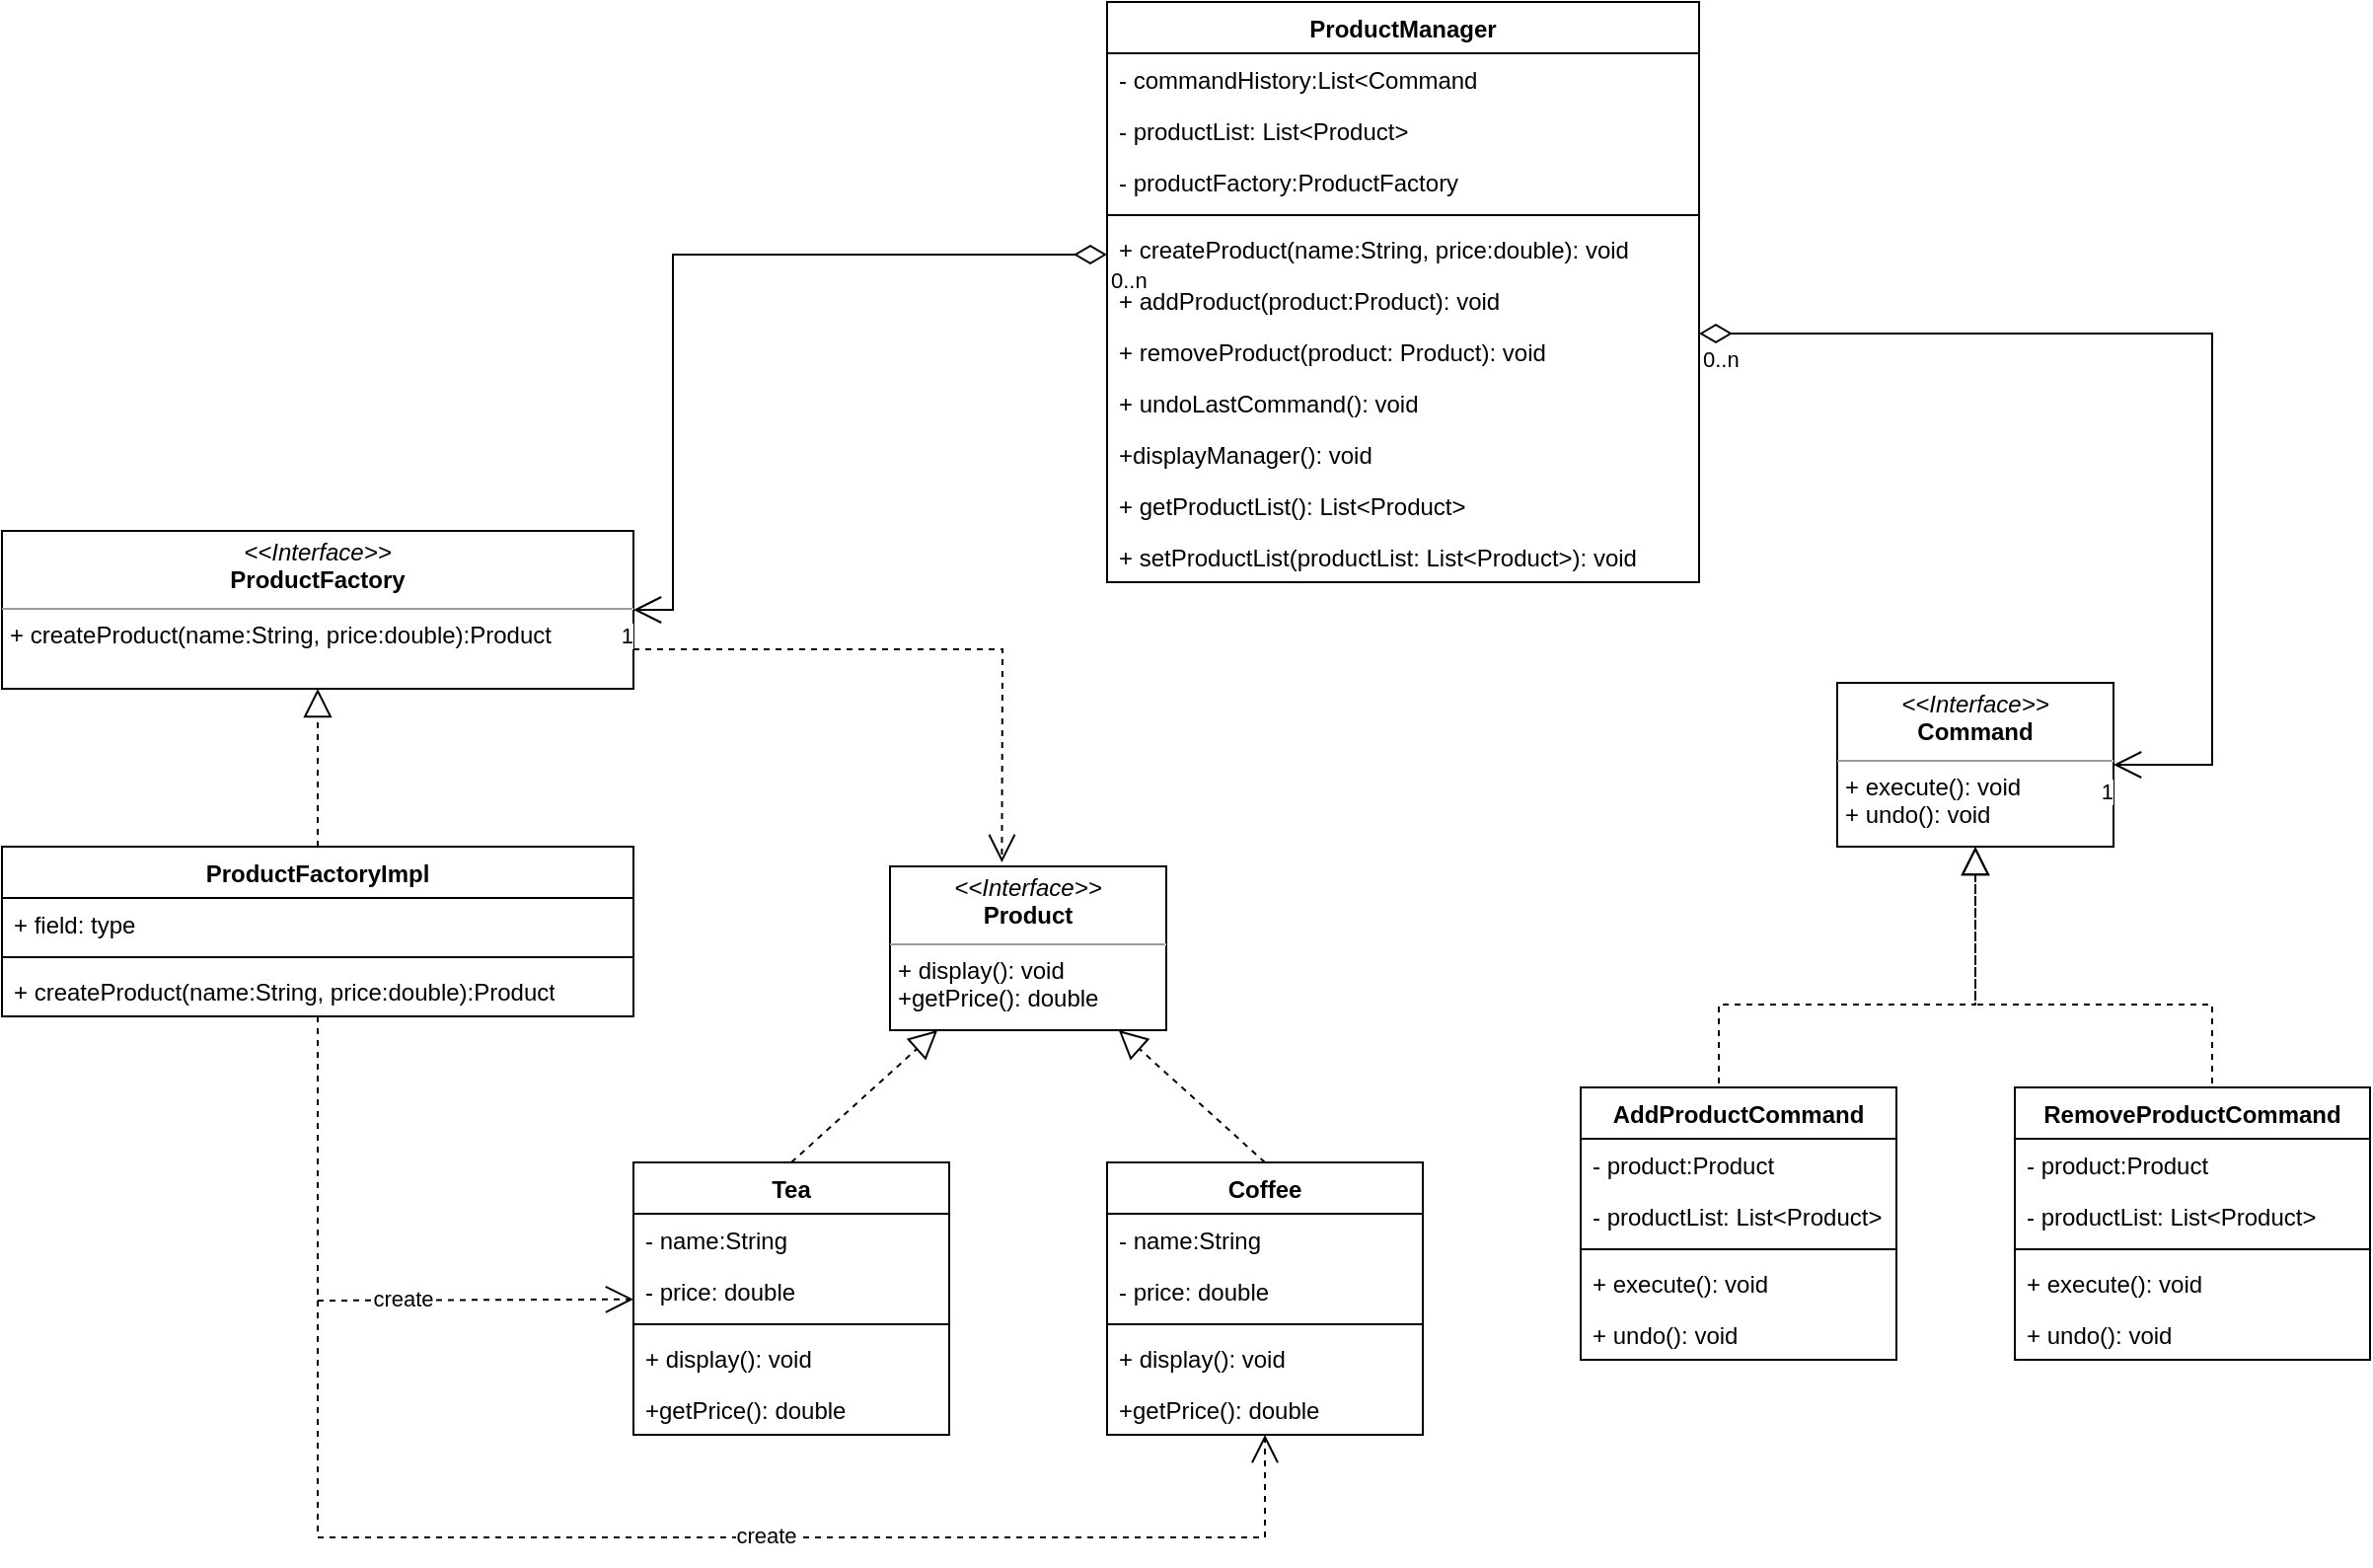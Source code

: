 <mxfile version="21.1.4" type="device" pages="2">
  <diagram name="QuanLySanPham" id="BBWXaiSNDoYRg9TJ9k4r">
    <mxGraphModel dx="1290" dy="1742" grid="1" gridSize="10" guides="1" tooltips="1" connect="1" arrows="1" fold="1" page="1" pageScale="1" pageWidth="827" pageHeight="1169" math="0" shadow="0">
      <root>
        <mxCell id="0" />
        <mxCell id="1" parent="0" />
        <mxCell id="Qg31qE5kq6Prw8yDMMe9-1" value="&lt;p style=&quot;margin:0px;margin-top:4px;text-align:center;&quot;&gt;&lt;i&gt;&amp;lt;&amp;lt;Interface&amp;gt;&amp;gt;&lt;/i&gt;&lt;br&gt;&lt;b&gt;ProductFactory&lt;/b&gt;&lt;/p&gt;&lt;hr size=&quot;1&quot;&gt;&lt;p style=&quot;margin:0px;margin-left:4px;&quot;&gt;+ createProduct(name:String, price:double):Product&lt;/p&gt;" style="verticalAlign=top;align=left;overflow=fill;fontSize=12;fontFamily=Helvetica;html=1;whiteSpace=wrap;" parent="1" vertex="1">
          <mxGeometry x="80" y="40" width="320" height="80" as="geometry" />
        </mxCell>
        <mxCell id="Qg31qE5kq6Prw8yDMMe9-2" value="ProductFactoryImpl" style="swimlane;fontStyle=1;align=center;verticalAlign=top;childLayout=stackLayout;horizontal=1;startSize=26;horizontalStack=0;resizeParent=1;resizeParentMax=0;resizeLast=0;collapsible=1;marginBottom=0;whiteSpace=wrap;html=1;" parent="1" vertex="1">
          <mxGeometry x="80" y="200" width="320" height="86" as="geometry" />
        </mxCell>
        <mxCell id="22c4XB-BZXuT_4FIts5C-12" value="" style="endArrow=block;dashed=1;endFill=0;endSize=12;html=1;rounded=0;" parent="Qg31qE5kq6Prw8yDMMe9-2" target="Qg31qE5kq6Prw8yDMMe9-1" edge="1">
          <mxGeometry width="160" relative="1" as="geometry">
            <mxPoint x="160" as="sourcePoint" />
            <mxPoint x="310" as="targetPoint" />
          </mxGeometry>
        </mxCell>
        <mxCell id="Qg31qE5kq6Prw8yDMMe9-3" value="+ field: type" style="text;strokeColor=none;fillColor=none;align=left;verticalAlign=top;spacingLeft=4;spacingRight=4;overflow=hidden;rotatable=0;points=[[0,0.5],[1,0.5]];portConstraint=eastwest;whiteSpace=wrap;html=1;" parent="Qg31qE5kq6Prw8yDMMe9-2" vertex="1">
          <mxGeometry y="26" width="320" height="26" as="geometry" />
        </mxCell>
        <mxCell id="Qg31qE5kq6Prw8yDMMe9-4" value="" style="line;strokeWidth=1;fillColor=none;align=left;verticalAlign=middle;spacingTop=-1;spacingLeft=3;spacingRight=3;rotatable=0;labelPosition=right;points=[];portConstraint=eastwest;strokeColor=inherit;" parent="Qg31qE5kq6Prw8yDMMe9-2" vertex="1">
          <mxGeometry y="52" width="320" height="8" as="geometry" />
        </mxCell>
        <mxCell id="Qg31qE5kq6Prw8yDMMe9-5" value="+ createProduct(name:String, price:double):Product" style="text;strokeColor=none;fillColor=none;align=left;verticalAlign=top;spacingLeft=4;spacingRight=4;overflow=hidden;rotatable=0;points=[[0,0.5],[1,0.5]];portConstraint=eastwest;whiteSpace=wrap;html=1;" parent="Qg31qE5kq6Prw8yDMMe9-2" vertex="1">
          <mxGeometry y="60" width="320" height="26" as="geometry" />
        </mxCell>
        <mxCell id="Qg31qE5kq6Prw8yDMMe9-6" value="&lt;p style=&quot;margin:0px;margin-top:4px;text-align:center;&quot;&gt;&lt;i&gt;&amp;lt;&amp;lt;Interface&amp;gt;&amp;gt;&lt;/i&gt;&lt;br&gt;&lt;b&gt;Product&lt;/b&gt;&lt;/p&gt;&lt;hr size=&quot;1&quot;&gt;&lt;p style=&quot;margin:0px;margin-left:4px;&quot;&gt;+ display(): void&lt;/p&gt;&lt;p style=&quot;margin:0px;margin-left:4px;&quot;&gt;+getPrice(): double&lt;/p&gt;" style="verticalAlign=top;align=left;overflow=fill;fontSize=12;fontFamily=Helvetica;html=1;whiteSpace=wrap;" parent="1" vertex="1">
          <mxGeometry x="530" y="210" width="140" height="83" as="geometry" />
        </mxCell>
        <mxCell id="Qg31qE5kq6Prw8yDMMe9-7" value="Tea" style="swimlane;fontStyle=1;align=center;verticalAlign=top;childLayout=stackLayout;horizontal=1;startSize=26;horizontalStack=0;resizeParent=1;resizeParentMax=0;resizeLast=0;collapsible=1;marginBottom=0;whiteSpace=wrap;html=1;" parent="1" vertex="1">
          <mxGeometry x="400" y="360" width="160" height="138" as="geometry" />
        </mxCell>
        <mxCell id="22c4XB-BZXuT_4FIts5C-10" value="" style="endArrow=block;dashed=1;endFill=0;endSize=12;html=1;rounded=0;" parent="Qg31qE5kq6Prw8yDMMe9-7" target="Qg31qE5kq6Prw8yDMMe9-6" edge="1">
          <mxGeometry width="160" relative="1" as="geometry">
            <mxPoint x="80" as="sourcePoint" />
            <mxPoint x="240" as="targetPoint" />
          </mxGeometry>
        </mxCell>
        <mxCell id="Qg31qE5kq6Prw8yDMMe9-8" value="- name:String" style="text;strokeColor=none;fillColor=none;align=left;verticalAlign=top;spacingLeft=4;spacingRight=4;overflow=hidden;rotatable=0;points=[[0,0.5],[1,0.5]];portConstraint=eastwest;whiteSpace=wrap;html=1;" parent="Qg31qE5kq6Prw8yDMMe9-7" vertex="1">
          <mxGeometry y="26" width="160" height="26" as="geometry" />
        </mxCell>
        <mxCell id="Qg31qE5kq6Prw8yDMMe9-11" value="- price: double" style="text;strokeColor=none;fillColor=none;align=left;verticalAlign=top;spacingLeft=4;spacingRight=4;overflow=hidden;rotatable=0;points=[[0,0.5],[1,0.5]];portConstraint=eastwest;whiteSpace=wrap;html=1;" parent="Qg31qE5kq6Prw8yDMMe9-7" vertex="1">
          <mxGeometry y="52" width="160" height="26" as="geometry" />
        </mxCell>
        <mxCell id="Qg31qE5kq6Prw8yDMMe9-9" value="" style="line;strokeWidth=1;fillColor=none;align=left;verticalAlign=middle;spacingTop=-1;spacingLeft=3;spacingRight=3;rotatable=0;labelPosition=right;points=[];portConstraint=eastwest;strokeColor=inherit;" parent="Qg31qE5kq6Prw8yDMMe9-7" vertex="1">
          <mxGeometry y="78" width="160" height="8" as="geometry" />
        </mxCell>
        <mxCell id="Qg31qE5kq6Prw8yDMMe9-10" value="+ display(): void" style="text;strokeColor=none;fillColor=none;align=left;verticalAlign=top;spacingLeft=4;spacingRight=4;overflow=hidden;rotatable=0;points=[[0,0.5],[1,0.5]];portConstraint=eastwest;whiteSpace=wrap;html=1;" parent="Qg31qE5kq6Prw8yDMMe9-7" vertex="1">
          <mxGeometry y="86" width="160" height="26" as="geometry" />
        </mxCell>
        <mxCell id="Qg31qE5kq6Prw8yDMMe9-12" value="+getPrice(): double" style="text;strokeColor=none;fillColor=none;align=left;verticalAlign=top;spacingLeft=4;spacingRight=4;overflow=hidden;rotatable=0;points=[[0,0.5],[1,0.5]];portConstraint=eastwest;whiteSpace=wrap;html=1;" parent="Qg31qE5kq6Prw8yDMMe9-7" vertex="1">
          <mxGeometry y="112" width="160" height="26" as="geometry" />
        </mxCell>
        <mxCell id="Qg31qE5kq6Prw8yDMMe9-13" value="Coffee" style="swimlane;fontStyle=1;align=center;verticalAlign=top;childLayout=stackLayout;horizontal=1;startSize=26;horizontalStack=0;resizeParent=1;resizeParentMax=0;resizeLast=0;collapsible=1;marginBottom=0;whiteSpace=wrap;html=1;" parent="1" vertex="1">
          <mxGeometry x="640" y="360" width="160" height="138" as="geometry" />
        </mxCell>
        <mxCell id="22c4XB-BZXuT_4FIts5C-11" value="" style="endArrow=block;dashed=1;endFill=0;endSize=12;html=1;rounded=0;" parent="Qg31qE5kq6Prw8yDMMe9-13" target="Qg31qE5kq6Prw8yDMMe9-6" edge="1">
          <mxGeometry width="160" relative="1" as="geometry">
            <mxPoint x="80" as="sourcePoint" />
            <mxPoint x="240" as="targetPoint" />
          </mxGeometry>
        </mxCell>
        <mxCell id="Qg31qE5kq6Prw8yDMMe9-14" value="- name:String" style="text;strokeColor=none;fillColor=none;align=left;verticalAlign=top;spacingLeft=4;spacingRight=4;overflow=hidden;rotatable=0;points=[[0,0.5],[1,0.5]];portConstraint=eastwest;whiteSpace=wrap;html=1;" parent="Qg31qE5kq6Prw8yDMMe9-13" vertex="1">
          <mxGeometry y="26" width="160" height="26" as="geometry" />
        </mxCell>
        <mxCell id="Qg31qE5kq6Prw8yDMMe9-15" value="- price: double" style="text;strokeColor=none;fillColor=none;align=left;verticalAlign=top;spacingLeft=4;spacingRight=4;overflow=hidden;rotatable=0;points=[[0,0.5],[1,0.5]];portConstraint=eastwest;whiteSpace=wrap;html=1;" parent="Qg31qE5kq6Prw8yDMMe9-13" vertex="1">
          <mxGeometry y="52" width="160" height="26" as="geometry" />
        </mxCell>
        <mxCell id="Qg31qE5kq6Prw8yDMMe9-16" value="" style="line;strokeWidth=1;fillColor=none;align=left;verticalAlign=middle;spacingTop=-1;spacingLeft=3;spacingRight=3;rotatable=0;labelPosition=right;points=[];portConstraint=eastwest;strokeColor=inherit;" parent="Qg31qE5kq6Prw8yDMMe9-13" vertex="1">
          <mxGeometry y="78" width="160" height="8" as="geometry" />
        </mxCell>
        <mxCell id="Qg31qE5kq6Prw8yDMMe9-17" value="+ display(): void" style="text;strokeColor=none;fillColor=none;align=left;verticalAlign=top;spacingLeft=4;spacingRight=4;overflow=hidden;rotatable=0;points=[[0,0.5],[1,0.5]];portConstraint=eastwest;whiteSpace=wrap;html=1;" parent="Qg31qE5kq6Prw8yDMMe9-13" vertex="1">
          <mxGeometry y="86" width="160" height="26" as="geometry" />
        </mxCell>
        <mxCell id="Qg31qE5kq6Prw8yDMMe9-18" value="+getPrice(): double" style="text;strokeColor=none;fillColor=none;align=left;verticalAlign=top;spacingLeft=4;spacingRight=4;overflow=hidden;rotatable=0;points=[[0,0.5],[1,0.5]];portConstraint=eastwest;whiteSpace=wrap;html=1;" parent="Qg31qE5kq6Prw8yDMMe9-13" vertex="1">
          <mxGeometry y="112" width="160" height="26" as="geometry" />
        </mxCell>
        <mxCell id="Qg31qE5kq6Prw8yDMMe9-19" value="&lt;p style=&quot;margin:0px;margin-top:4px;text-align:center;&quot;&gt;&lt;i&gt;&amp;lt;&amp;lt;Interface&amp;gt;&amp;gt;&lt;/i&gt;&lt;br&gt;&lt;b&gt;Command&lt;/b&gt;&lt;/p&gt;&lt;hr size=&quot;1&quot;&gt;&lt;p style=&quot;margin:0px;margin-left:4px;&quot;&gt;+ execute(): void&lt;/p&gt;&lt;p style=&quot;margin:0px;margin-left:4px;&quot;&gt;+ undo(): void&lt;/p&gt;" style="verticalAlign=top;align=left;overflow=fill;fontSize=12;fontFamily=Helvetica;html=1;whiteSpace=wrap;" parent="1" vertex="1">
          <mxGeometry x="1010" y="117" width="140" height="83" as="geometry" />
        </mxCell>
        <mxCell id="Qg31qE5kq6Prw8yDMMe9-20" value="AddProductCommand" style="swimlane;fontStyle=1;align=center;verticalAlign=top;childLayout=stackLayout;horizontal=1;startSize=26;horizontalStack=0;resizeParent=1;resizeParentMax=0;resizeLast=0;collapsible=1;marginBottom=0;whiteSpace=wrap;html=1;" parent="1" vertex="1">
          <mxGeometry x="880" y="322" width="160" height="138" as="geometry" />
        </mxCell>
        <mxCell id="Qg31qE5kq6Prw8yDMMe9-21" value="- product:Product" style="text;strokeColor=none;fillColor=none;align=left;verticalAlign=top;spacingLeft=4;spacingRight=4;overflow=hidden;rotatable=0;points=[[0,0.5],[1,0.5]];portConstraint=eastwest;whiteSpace=wrap;html=1;" parent="Qg31qE5kq6Prw8yDMMe9-20" vertex="1">
          <mxGeometry y="26" width="160" height="26" as="geometry" />
        </mxCell>
        <mxCell id="Qg31qE5kq6Prw8yDMMe9-26" value="- productList: List&amp;lt;Product&amp;gt;" style="text;strokeColor=none;fillColor=none;align=left;verticalAlign=top;spacingLeft=4;spacingRight=4;overflow=hidden;rotatable=0;points=[[0,0.5],[1,0.5]];portConstraint=eastwest;whiteSpace=wrap;html=1;" parent="Qg31qE5kq6Prw8yDMMe9-20" vertex="1">
          <mxGeometry y="52" width="160" height="26" as="geometry" />
        </mxCell>
        <mxCell id="Qg31qE5kq6Prw8yDMMe9-22" value="" style="line;strokeWidth=1;fillColor=none;align=left;verticalAlign=middle;spacingTop=-1;spacingLeft=3;spacingRight=3;rotatable=0;labelPosition=right;points=[];portConstraint=eastwest;strokeColor=inherit;" parent="Qg31qE5kq6Prw8yDMMe9-20" vertex="1">
          <mxGeometry y="78" width="160" height="8" as="geometry" />
        </mxCell>
        <mxCell id="Qg31qE5kq6Prw8yDMMe9-23" value="+ execute(): void" style="text;strokeColor=none;fillColor=none;align=left;verticalAlign=top;spacingLeft=4;spacingRight=4;overflow=hidden;rotatable=0;points=[[0,0.5],[1,0.5]];portConstraint=eastwest;whiteSpace=wrap;html=1;" parent="Qg31qE5kq6Prw8yDMMe9-20" vertex="1">
          <mxGeometry y="86" width="160" height="26" as="geometry" />
        </mxCell>
        <mxCell id="22c4XB-BZXuT_4FIts5C-1" value="+ undo(): void" style="text;strokeColor=none;fillColor=none;align=left;verticalAlign=top;spacingLeft=4;spacingRight=4;overflow=hidden;rotatable=0;points=[[0,0.5],[1,0.5]];portConstraint=eastwest;whiteSpace=wrap;html=1;" parent="Qg31qE5kq6Prw8yDMMe9-20" vertex="1">
          <mxGeometry y="112" width="160" height="26" as="geometry" />
        </mxCell>
        <mxCell id="22c4XB-BZXuT_4FIts5C-2" value="RemoveProductCommand" style="swimlane;fontStyle=1;align=center;verticalAlign=top;childLayout=stackLayout;horizontal=1;startSize=26;horizontalStack=0;resizeParent=1;resizeParentMax=0;resizeLast=0;collapsible=1;marginBottom=0;whiteSpace=wrap;html=1;" parent="1" vertex="1">
          <mxGeometry x="1100" y="322" width="180" height="138" as="geometry" />
        </mxCell>
        <mxCell id="22c4XB-BZXuT_4FIts5C-3" value="- product:Product" style="text;strokeColor=none;fillColor=none;align=left;verticalAlign=top;spacingLeft=4;spacingRight=4;overflow=hidden;rotatable=0;points=[[0,0.5],[1,0.5]];portConstraint=eastwest;whiteSpace=wrap;html=1;" parent="22c4XB-BZXuT_4FIts5C-2" vertex="1">
          <mxGeometry y="26" width="180" height="26" as="geometry" />
        </mxCell>
        <mxCell id="22c4XB-BZXuT_4FIts5C-6" value="- productList: List&amp;lt;Product&amp;gt;" style="text;strokeColor=none;fillColor=none;align=left;verticalAlign=top;spacingLeft=4;spacingRight=4;overflow=hidden;rotatable=0;points=[[0,0.5],[1,0.5]];portConstraint=eastwest;whiteSpace=wrap;html=1;" parent="22c4XB-BZXuT_4FIts5C-2" vertex="1">
          <mxGeometry y="52" width="180" height="26" as="geometry" />
        </mxCell>
        <mxCell id="22c4XB-BZXuT_4FIts5C-4" value="" style="line;strokeWidth=1;fillColor=none;align=left;verticalAlign=middle;spacingTop=-1;spacingLeft=3;spacingRight=3;rotatable=0;labelPosition=right;points=[];portConstraint=eastwest;strokeColor=inherit;" parent="22c4XB-BZXuT_4FIts5C-2" vertex="1">
          <mxGeometry y="78" width="180" height="8" as="geometry" />
        </mxCell>
        <mxCell id="22c4XB-BZXuT_4FIts5C-5" value="+ execute(): void" style="text;strokeColor=none;fillColor=none;align=left;verticalAlign=top;spacingLeft=4;spacingRight=4;overflow=hidden;rotatable=0;points=[[0,0.5],[1,0.5]];portConstraint=eastwest;whiteSpace=wrap;html=1;" parent="22c4XB-BZXuT_4FIts5C-2" vertex="1">
          <mxGeometry y="86" width="180" height="26" as="geometry" />
        </mxCell>
        <mxCell id="22c4XB-BZXuT_4FIts5C-7" value="+ undo(): void" style="text;strokeColor=none;fillColor=none;align=left;verticalAlign=top;spacingLeft=4;spacingRight=4;overflow=hidden;rotatable=0;points=[[0,0.5],[1,0.5]];portConstraint=eastwest;whiteSpace=wrap;html=1;" parent="22c4XB-BZXuT_4FIts5C-2" vertex="1">
          <mxGeometry y="112" width="180" height="26" as="geometry" />
        </mxCell>
        <mxCell id="22c4XB-BZXuT_4FIts5C-9" value="" style="endArrow=block;dashed=1;endFill=0;endSize=12;html=1;rounded=0;" parent="22c4XB-BZXuT_4FIts5C-2" target="Qg31qE5kq6Prw8yDMMe9-19" edge="1">
          <mxGeometry width="160" relative="1" as="geometry">
            <mxPoint x="100" y="-2" as="sourcePoint" />
            <mxPoint x="260" y="-2" as="targetPoint" />
            <Array as="points">
              <mxPoint x="100" y="-42" />
              <mxPoint x="-20" y="-42" />
            </Array>
          </mxGeometry>
        </mxCell>
        <mxCell id="22c4XB-BZXuT_4FIts5C-8" value="" style="endArrow=block;dashed=1;endFill=0;endSize=12;html=1;rounded=0;" parent="1" target="Qg31qE5kq6Prw8yDMMe9-19" edge="1">
          <mxGeometry width="160" relative="1" as="geometry">
            <mxPoint x="950" y="320" as="sourcePoint" />
            <mxPoint x="1110" y="320" as="targetPoint" />
            <Array as="points">
              <mxPoint x="950" y="280" />
              <mxPoint x="1080" y="280" />
            </Array>
          </mxGeometry>
        </mxCell>
        <mxCell id="22c4XB-BZXuT_4FIts5C-14" value="ProductManager" style="swimlane;fontStyle=1;align=center;verticalAlign=top;childLayout=stackLayout;horizontal=1;startSize=26;horizontalStack=0;resizeParent=1;resizeParentMax=0;resizeLast=0;collapsible=1;marginBottom=0;whiteSpace=wrap;html=1;" parent="1" vertex="1">
          <mxGeometry x="640" y="-228" width="300" height="294" as="geometry" />
        </mxCell>
        <mxCell id="22c4XB-BZXuT_4FIts5C-15" value="- commandHistory:List&amp;lt;Command" style="text;strokeColor=none;fillColor=none;align=left;verticalAlign=top;spacingLeft=4;spacingRight=4;overflow=hidden;rotatable=0;points=[[0,0.5],[1,0.5]];portConstraint=eastwest;whiteSpace=wrap;html=1;" parent="22c4XB-BZXuT_4FIts5C-14" vertex="1">
          <mxGeometry y="26" width="300" height="26" as="geometry" />
        </mxCell>
        <mxCell id="22c4XB-BZXuT_4FIts5C-18" value="- productList: List&amp;lt;Product&amp;gt;" style="text;strokeColor=none;fillColor=none;align=left;verticalAlign=top;spacingLeft=4;spacingRight=4;overflow=hidden;rotatable=0;points=[[0,0.5],[1,0.5]];portConstraint=eastwest;whiteSpace=wrap;html=1;" parent="22c4XB-BZXuT_4FIts5C-14" vertex="1">
          <mxGeometry y="52" width="300" height="26" as="geometry" />
        </mxCell>
        <mxCell id="22c4XB-BZXuT_4FIts5C-19" value="- productFactory:ProductFactory" style="text;strokeColor=none;fillColor=none;align=left;verticalAlign=top;spacingLeft=4;spacingRight=4;overflow=hidden;rotatable=0;points=[[0,0.5],[1,0.5]];portConstraint=eastwest;whiteSpace=wrap;html=1;" parent="22c4XB-BZXuT_4FIts5C-14" vertex="1">
          <mxGeometry y="78" width="300" height="26" as="geometry" />
        </mxCell>
        <mxCell id="22c4XB-BZXuT_4FIts5C-16" value="" style="line;strokeWidth=1;fillColor=none;align=left;verticalAlign=middle;spacingTop=-1;spacingLeft=3;spacingRight=3;rotatable=0;labelPosition=right;points=[];portConstraint=eastwest;strokeColor=inherit;" parent="22c4XB-BZXuT_4FIts5C-14" vertex="1">
          <mxGeometry y="104" width="300" height="8" as="geometry" />
        </mxCell>
        <mxCell id="22c4XB-BZXuT_4FIts5C-17" value="+ createProduct(name:String, price:double): void" style="text;strokeColor=none;fillColor=none;align=left;verticalAlign=top;spacingLeft=4;spacingRight=4;overflow=hidden;rotatable=0;points=[[0,0.5],[1,0.5]];portConstraint=eastwest;whiteSpace=wrap;html=1;" parent="22c4XB-BZXuT_4FIts5C-14" vertex="1">
          <mxGeometry y="112" width="300" height="26" as="geometry" />
        </mxCell>
        <mxCell id="22c4XB-BZXuT_4FIts5C-35" value="" style="endArrow=open;html=1;endSize=12;startArrow=diamondThin;startSize=14;startFill=0;edgeStyle=orthogonalEdgeStyle;rounded=0;" parent="22c4XB-BZXuT_4FIts5C-14" target="Qg31qE5kq6Prw8yDMMe9-1" edge="1">
          <mxGeometry relative="1" as="geometry">
            <mxPoint y="128" as="sourcePoint" />
            <mxPoint x="160" y="128" as="targetPoint" />
            <Array as="points">
              <mxPoint x="-220" y="128" />
              <mxPoint x="-220" y="308" />
            </Array>
          </mxGeometry>
        </mxCell>
        <mxCell id="22c4XB-BZXuT_4FIts5C-36" value="0..n" style="edgeLabel;resizable=0;html=1;align=left;verticalAlign=top;" parent="22c4XB-BZXuT_4FIts5C-35" connectable="0" vertex="1">
          <mxGeometry x="-1" relative="1" as="geometry" />
        </mxCell>
        <mxCell id="22c4XB-BZXuT_4FIts5C-37" value="1" style="edgeLabel;resizable=0;html=1;align=right;verticalAlign=top;" parent="22c4XB-BZXuT_4FIts5C-35" connectable="0" vertex="1">
          <mxGeometry x="1" relative="1" as="geometry" />
        </mxCell>
        <mxCell id="22c4XB-BZXuT_4FIts5C-20" value="+ addProduct(product:Product): void" style="text;strokeColor=none;fillColor=none;align=left;verticalAlign=top;spacingLeft=4;spacingRight=4;overflow=hidden;rotatable=0;points=[[0,0.5],[1,0.5]];portConstraint=eastwest;whiteSpace=wrap;html=1;" parent="22c4XB-BZXuT_4FIts5C-14" vertex="1">
          <mxGeometry y="138" width="300" height="26" as="geometry" />
        </mxCell>
        <mxCell id="22c4XB-BZXuT_4FIts5C-21" value="+ removeProduct(product: Product): void" style="text;strokeColor=none;fillColor=none;align=left;verticalAlign=top;spacingLeft=4;spacingRight=4;overflow=hidden;rotatable=0;points=[[0,0.5],[1,0.5]];portConstraint=eastwest;whiteSpace=wrap;html=1;" parent="22c4XB-BZXuT_4FIts5C-14" vertex="1">
          <mxGeometry y="164" width="300" height="26" as="geometry" />
        </mxCell>
        <mxCell id="22c4XB-BZXuT_4FIts5C-22" value="+ undoLastCommand(): void" style="text;strokeColor=none;fillColor=none;align=left;verticalAlign=top;spacingLeft=4;spacingRight=4;overflow=hidden;rotatable=0;points=[[0,0.5],[1,0.5]];portConstraint=eastwest;whiteSpace=wrap;html=1;" parent="22c4XB-BZXuT_4FIts5C-14" vertex="1">
          <mxGeometry y="190" width="300" height="26" as="geometry" />
        </mxCell>
        <mxCell id="22c4XB-BZXuT_4FIts5C-23" value="+displayManager(): void" style="text;strokeColor=none;fillColor=none;align=left;verticalAlign=top;spacingLeft=4;spacingRight=4;overflow=hidden;rotatable=0;points=[[0,0.5],[1,0.5]];portConstraint=eastwest;whiteSpace=wrap;html=1;" parent="22c4XB-BZXuT_4FIts5C-14" vertex="1">
          <mxGeometry y="216" width="300" height="26" as="geometry" />
        </mxCell>
        <mxCell id="22c4XB-BZXuT_4FIts5C-24" value="+ getProductList(): List&amp;lt;Product&amp;gt;" style="text;strokeColor=none;fillColor=none;align=left;verticalAlign=top;spacingLeft=4;spacingRight=4;overflow=hidden;rotatable=0;points=[[0,0.5],[1,0.5]];portConstraint=eastwest;whiteSpace=wrap;html=1;" parent="22c4XB-BZXuT_4FIts5C-14" vertex="1">
          <mxGeometry y="242" width="300" height="26" as="geometry" />
        </mxCell>
        <mxCell id="22c4XB-BZXuT_4FIts5C-25" value="+ setProductList(productList: List&amp;lt;Product&amp;gt;): void" style="text;strokeColor=none;fillColor=none;align=left;verticalAlign=top;spacingLeft=4;spacingRight=4;overflow=hidden;rotatable=0;points=[[0,0.5],[1,0.5]];portConstraint=eastwest;whiteSpace=wrap;html=1;" parent="22c4XB-BZXuT_4FIts5C-14" vertex="1">
          <mxGeometry y="268" width="300" height="26" as="geometry" />
        </mxCell>
        <mxCell id="22c4XB-BZXuT_4FIts5C-26" value="create" style="endArrow=open;endSize=12;dashed=1;html=1;rounded=0;" parent="1" source="Qg31qE5kq6Prw8yDMMe9-2" target="Qg31qE5kq6Prw8yDMMe9-7" edge="1">
          <mxGeometry x="0.234" y="1" width="160" relative="1" as="geometry">
            <mxPoint x="400" y="240" as="sourcePoint" />
            <mxPoint x="560" y="240" as="targetPoint" />
            <Array as="points">
              <mxPoint x="240" y="430" />
            </Array>
            <mxPoint as="offset" />
          </mxGeometry>
        </mxCell>
        <mxCell id="22c4XB-BZXuT_4FIts5C-29" value="create" style="endArrow=open;endSize=12;dashed=1;html=1;rounded=0;" parent="1" source="Qg31qE5kq6Prw8yDMMe9-2" target="Qg31qE5kq6Prw8yDMMe9-13" edge="1">
          <mxGeometry x="0.234" y="1" width="160" relative="1" as="geometry">
            <mxPoint x="250" y="296" as="sourcePoint" />
            <mxPoint x="410" y="439" as="targetPoint" />
            <Array as="points">
              <mxPoint x="240" y="550" />
              <mxPoint x="720" y="550" />
            </Array>
            <mxPoint as="offset" />
          </mxGeometry>
        </mxCell>
        <mxCell id="22c4XB-BZXuT_4FIts5C-30" value="" style="endArrow=open;html=1;endSize=12;startArrow=diamondThin;startSize=14;startFill=0;edgeStyle=orthogonalEdgeStyle;rounded=0;entryX=1;entryY=0.5;entryDx=0;entryDy=0;" parent="1" target="Qg31qE5kq6Prw8yDMMe9-19" edge="1">
          <mxGeometry x="0.002" relative="1" as="geometry">
            <mxPoint x="940" y="-60" as="sourcePoint" />
            <mxPoint x="1100" y="-60" as="targetPoint" />
            <Array as="points">
              <mxPoint x="1200" y="-60" />
              <mxPoint x="1200" y="159" />
            </Array>
            <mxPoint as="offset" />
          </mxGeometry>
        </mxCell>
        <mxCell id="22c4XB-BZXuT_4FIts5C-31" value="0..n" style="edgeLabel;resizable=0;html=1;align=left;verticalAlign=top;" parent="22c4XB-BZXuT_4FIts5C-30" connectable="0" vertex="1">
          <mxGeometry x="-1" relative="1" as="geometry" />
        </mxCell>
        <mxCell id="22c4XB-BZXuT_4FIts5C-32" value="1" style="edgeLabel;resizable=0;html=1;align=right;verticalAlign=top;" parent="22c4XB-BZXuT_4FIts5C-30" connectable="0" vertex="1">
          <mxGeometry x="1" relative="1" as="geometry" />
        </mxCell>
        <mxCell id="22c4XB-BZXuT_4FIts5C-39" value="" style="endArrow=open;endSize=12;dashed=1;html=1;rounded=0;entryX=0.405;entryY=-0.024;entryDx=0;entryDy=0;entryPerimeter=0;" parent="1" target="Qg31qE5kq6Prw8yDMMe9-6" edge="1">
          <mxGeometry x="0.035" y="7" width="160" relative="1" as="geometry">
            <mxPoint x="400" y="100" as="sourcePoint" />
            <mxPoint x="560" y="100" as="targetPoint" />
            <Array as="points">
              <mxPoint x="587" y="100" />
            </Array>
            <mxPoint as="offset" />
          </mxGeometry>
        </mxCell>
      </root>
    </mxGraphModel>
  </diagram>
  <diagram id="Ku3xxFi4Va0p32LsqN4G" name="ThongKe">
    <mxGraphModel dx="1290" dy="573" grid="1" gridSize="10" guides="1" tooltips="1" connect="1" arrows="1" fold="1" page="1" pageScale="1" pageWidth="827" pageHeight="1169" math="0" shadow="0">
      <root>
        <mxCell id="0" />
        <mxCell id="1" parent="0" />
        <mxCell id="P-QlZscgfx9Bbe-2YJxR-1" value="StatisticsDisplay" style="swimlane;fontStyle=1;align=center;verticalAlign=top;childLayout=stackLayout;horizontal=1;startSize=26;horizontalStack=0;resizeParent=1;resizeParentMax=0;resizeLast=0;collapsible=1;marginBottom=0;" vertex="1" parent="1">
          <mxGeometry x="540" y="400" width="230" height="86" as="geometry" />
        </mxCell>
        <mxCell id="P-QlZscgfx9Bbe-2YJxR-2" value="- productData: ProductData" style="text;strokeColor=none;fillColor=none;align=left;verticalAlign=top;spacingLeft=4;spacingRight=4;overflow=hidden;rotatable=0;points=[[0,0.5],[1,0.5]];portConstraint=eastwest;" vertex="1" parent="P-QlZscgfx9Bbe-2YJxR-1">
          <mxGeometry y="26" width="230" height="26" as="geometry" />
        </mxCell>
        <mxCell id="P-QlZscgfx9Bbe-2YJxR-3" value="" style="line;strokeWidth=1;fillColor=none;align=left;verticalAlign=middle;spacingTop=-1;spacingLeft=3;spacingRight=3;rotatable=0;labelPosition=right;points=[];portConstraint=eastwest;strokeColor=inherit;" vertex="1" parent="P-QlZscgfx9Bbe-2YJxR-1">
          <mxGeometry y="52" width="230" height="8" as="geometry" />
        </mxCell>
        <mxCell id="P-QlZscgfx9Bbe-2YJxR-4" value="+ update(): void" style="text;strokeColor=none;fillColor=none;align=left;verticalAlign=top;spacingLeft=4;spacingRight=4;overflow=hidden;rotatable=0;points=[[0,0.5],[1,0.5]];portConstraint=eastwest;" vertex="1" parent="P-QlZscgfx9Bbe-2YJxR-1">
          <mxGeometry y="60" width="230" height="26" as="geometry" />
        </mxCell>
        <mxCell id="P-QlZscgfx9Bbe-2YJxR-5" value="ProductData" style="swimlane;fontStyle=1;align=center;verticalAlign=top;childLayout=stackLayout;horizontal=1;startSize=26;horizontalStack=0;resizeParent=1;resizeParentMax=0;resizeLast=0;collapsible=1;marginBottom=0;" vertex="1" parent="1">
          <mxGeometry x="40" y="380" width="326" height="244" as="geometry" />
        </mxCell>
        <mxCell id="P-QlZscgfx9Bbe-2YJxR-6" value="- productList: List&lt;String&gt;" style="text;strokeColor=none;fillColor=none;align=left;verticalAlign=top;spacingLeft=4;spacingRight=4;overflow=hidden;rotatable=0;points=[[0,0.5],[1,0.5]];portConstraint=eastwest;" vertex="1" parent="P-QlZscgfx9Bbe-2YJxR-5">
          <mxGeometry y="26" width="326" height="26" as="geometry" />
        </mxCell>
        <mxCell id="P-QlZscgfx9Bbe-2YJxR-7" value="- observerList: List&lt;Observer&gt;" style="text;strokeColor=none;fillColor=none;align=left;verticalAlign=top;spacingLeft=4;spacingRight=4;overflow=hidden;rotatable=0;points=[[0,0.5],[1,0.5]];portConstraint=eastwest;" vertex="1" parent="P-QlZscgfx9Bbe-2YJxR-5">
          <mxGeometry y="52" width="326" height="26" as="geometry" />
        </mxCell>
        <mxCell id="P-QlZscgfx9Bbe-2YJxR-8" value="" style="line;strokeWidth=1;fillColor=none;align=left;verticalAlign=middle;spacingTop=-1;spacingLeft=3;spacingRight=3;rotatable=0;labelPosition=right;points=[];portConstraint=eastwest;strokeColor=inherit;" vertex="1" parent="P-QlZscgfx9Bbe-2YJxR-5">
          <mxGeometry y="78" width="326" height="8" as="geometry" />
        </mxCell>
        <mxCell id="P-QlZscgfx9Bbe-2YJxR-9" value="+ notifyObservers(): void" style="text;strokeColor=none;fillColor=none;align=left;verticalAlign=top;spacingLeft=4;spacingRight=4;overflow=hidden;rotatable=0;points=[[0,0.5],[1,0.5]];portConstraint=eastwest;" vertex="1" parent="P-QlZscgfx9Bbe-2YJxR-5">
          <mxGeometry y="86" width="326" height="26" as="geometry" />
        </mxCell>
        <mxCell id="P-QlZscgfx9Bbe-2YJxR-10" value="+ addProduct(String product): void" style="text;strokeColor=none;fillColor=none;align=left;verticalAlign=top;spacingLeft=4;spacingRight=4;overflow=hidden;rotatable=0;points=[[0,0.5],[1,0.5]];portConstraint=eastwest;" vertex="1" parent="P-QlZscgfx9Bbe-2YJxR-5">
          <mxGeometry y="112" width="326" height="26" as="geometry" />
        </mxCell>
        <mxCell id="P-QlZscgfx9Bbe-2YJxR-11" value="+ removeProduct(String product): void" style="text;strokeColor=none;fillColor=none;align=left;verticalAlign=top;spacingLeft=4;spacingRight=4;overflow=hidden;rotatable=0;points=[[0,0.5],[1,0.5]];portConstraint=eastwest;" vertex="1" parent="P-QlZscgfx9Bbe-2YJxR-5">
          <mxGeometry y="138" width="326" height="28" as="geometry" />
        </mxCell>
        <mxCell id="P-QlZscgfx9Bbe-2YJxR-12" value="+ registerObserver(Observer observer): void" style="text;strokeColor=none;fillColor=none;align=left;verticalAlign=top;spacingLeft=4;spacingRight=4;overflow=hidden;rotatable=0;points=[[0,0.5],[1,0.5]];portConstraint=eastwest;" vertex="1" parent="P-QlZscgfx9Bbe-2YJxR-5">
          <mxGeometry y="166" width="326" height="26" as="geometry" />
        </mxCell>
        <mxCell id="P-QlZscgfx9Bbe-2YJxR-13" value="+ unregisterObserver(Observer observer): void" style="text;strokeColor=none;fillColor=none;align=left;verticalAlign=top;spacingLeft=4;spacingRight=4;overflow=hidden;rotatable=0;points=[[0,0.5],[1,0.5]];portConstraint=eastwest;" vertex="1" parent="P-QlZscgfx9Bbe-2YJxR-5">
          <mxGeometry y="192" width="326" height="26" as="geometry" />
        </mxCell>
        <mxCell id="P-QlZscgfx9Bbe-2YJxR-14" value="+ getProductList():  List&lt;String&gt;: void" style="text;strokeColor=none;fillColor=none;align=left;verticalAlign=top;spacingLeft=4;spacingRight=4;overflow=hidden;rotatable=0;points=[[0,0.5],[1,0.5]];portConstraint=eastwest;" vertex="1" parent="P-QlZscgfx9Bbe-2YJxR-5">
          <mxGeometry y="218" width="326" height="26" as="geometry" />
        </mxCell>
        <mxCell id="P-QlZscgfx9Bbe-2YJxR-15" value="&lt;p style=&quot;margin:0px;margin-top:4px;text-align:center;&quot;&gt;&lt;i&gt;&amp;lt;&amp;lt;Interface&amp;gt;&amp;gt;&lt;/i&gt;&lt;br&gt;&lt;b&gt;Observer&lt;/b&gt;&lt;br&gt;&lt;/p&gt;&lt;p style=&quot;margin:0px;margin-left:4px;&quot;&gt;&lt;br&gt;&lt;/p&gt;&lt;hr size=&quot;1&quot;&gt;&lt;p style=&quot;margin:0px;margin-left:4px;&quot;&gt;+ update(): void&lt;br&gt;&lt;/p&gt;" style="verticalAlign=top;align=left;overflow=fill;fontSize=12;fontFamily=Helvetica;html=1;" vertex="1" parent="1">
          <mxGeometry x="540" y="211" width="230" height="89" as="geometry" />
        </mxCell>
        <mxCell id="P-QlZscgfx9Bbe-2YJxR-16" value="" style="endArrow=block;dashed=1;endFill=0;endSize=12;html=1;rounded=0;exitX=0.5;exitY=0;exitDx=0;exitDy=0;" edge="1" parent="1" source="P-QlZscgfx9Bbe-2YJxR-1" target="P-QlZscgfx9Bbe-2YJxR-15">
          <mxGeometry width="160" relative="1" as="geometry">
            <mxPoint x="180" y="570" as="sourcePoint" />
            <mxPoint x="340" y="570" as="targetPoint" />
          </mxGeometry>
        </mxCell>
        <mxCell id="P-QlZscgfx9Bbe-2YJxR-18" value="" style="endArrow=block;dashed=1;endFill=0;endSize=12;html=1;rounded=0;exitX=0.5;exitY=0;exitDx=0;exitDy=0;" edge="1" parent="1" source="P-QlZscgfx9Bbe-2YJxR-5" target="P-QlZscgfx9Bbe-2YJxR-20">
          <mxGeometry width="160" relative="1" as="geometry">
            <mxPoint x="390" y="400" as="sourcePoint" />
            <mxPoint x="203" y="286" as="targetPoint" />
          </mxGeometry>
        </mxCell>
        <mxCell id="P-QlZscgfx9Bbe-2YJxR-19" value="" style="endArrow=open;html=1;endSize=12;startArrow=diamondThin;startSize=14;startFill=0;edgeStyle=orthogonalEdgeStyle;align=left;verticalAlign=bottom;rounded=0;" edge="1" parent="1" source="P-QlZscgfx9Bbe-2YJxR-1" target="P-QlZscgfx9Bbe-2YJxR-5">
          <mxGeometry x="-1" y="3" relative="1" as="geometry">
            <mxPoint x="263" y="249" as="sourcePoint" />
            <mxPoint x="550" y="248.5" as="targetPoint" />
            <Array as="points" />
          </mxGeometry>
        </mxCell>
        <mxCell id="P-QlZscgfx9Bbe-2YJxR-21" style="edgeStyle=orthogonalEdgeStyle;rounded=0;orthogonalLoop=1;jettySize=auto;html=1;" edge="1" parent="1" source="P-QlZscgfx9Bbe-2YJxR-20" target="P-QlZscgfx9Bbe-2YJxR-15">
          <mxGeometry relative="1" as="geometry" />
        </mxCell>
        <mxCell id="P-QlZscgfx9Bbe-2YJxR-20" value="&lt;p style=&quot;margin:0px;margin-top:4px;text-align:center;&quot;&gt;&lt;i&gt;&amp;lt;&amp;lt;Interface&amp;gt;&amp;gt;&lt;/i&gt;&lt;br&gt;&lt;b&gt;Subject&lt;/b&gt;&lt;/p&gt;&lt;hr size=&quot;1&quot;&gt;&lt;p style=&quot;margin:0px;margin-left:4px;&quot;&gt;+ registerObserver(Observer observer): void&lt;/p&gt;&lt;p style=&quot;margin:0px;margin-left:4px;&quot;&gt;+ unregisterObserver(Observer observer): void&lt;/p&gt;&lt;p style=&quot;margin:0px;margin-left:4px;&quot;&gt;+ notifyObserver(): void&lt;/p&gt;" style="verticalAlign=top;align=left;overflow=fill;fontSize=12;fontFamily=Helvetica;html=1;whiteSpace=wrap;" vertex="1" parent="1">
          <mxGeometry x="73" y="150" width="260" height="140" as="geometry" />
        </mxCell>
      </root>
    </mxGraphModel>
  </diagram>
</mxfile>
